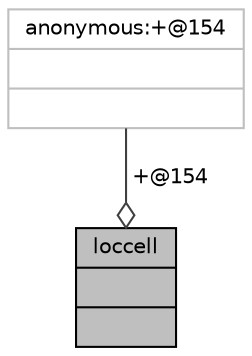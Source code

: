 digraph "loccell"
{
 // INTERACTIVE_SVG=YES
  bgcolor="transparent";
  edge [fontname="Helvetica",fontsize="10",labelfontname="Helvetica",labelfontsize="10"];
  node [fontname="Helvetica",fontsize="10",shape=record];
  Node128 [label="{loccell\n||}",height=0.2,width=0.4,color="black", fillcolor="grey75", style="filled", fontcolor="black"];
  Node129 -> Node128 [color="grey25",fontsize="10",style="solid",label=" +@154" ,arrowhead="odiamond",fontname="Helvetica"];
  Node129 [label="{anonymous:+@154\n||}",height=0.2,width=0.4,color="grey75"];
}
